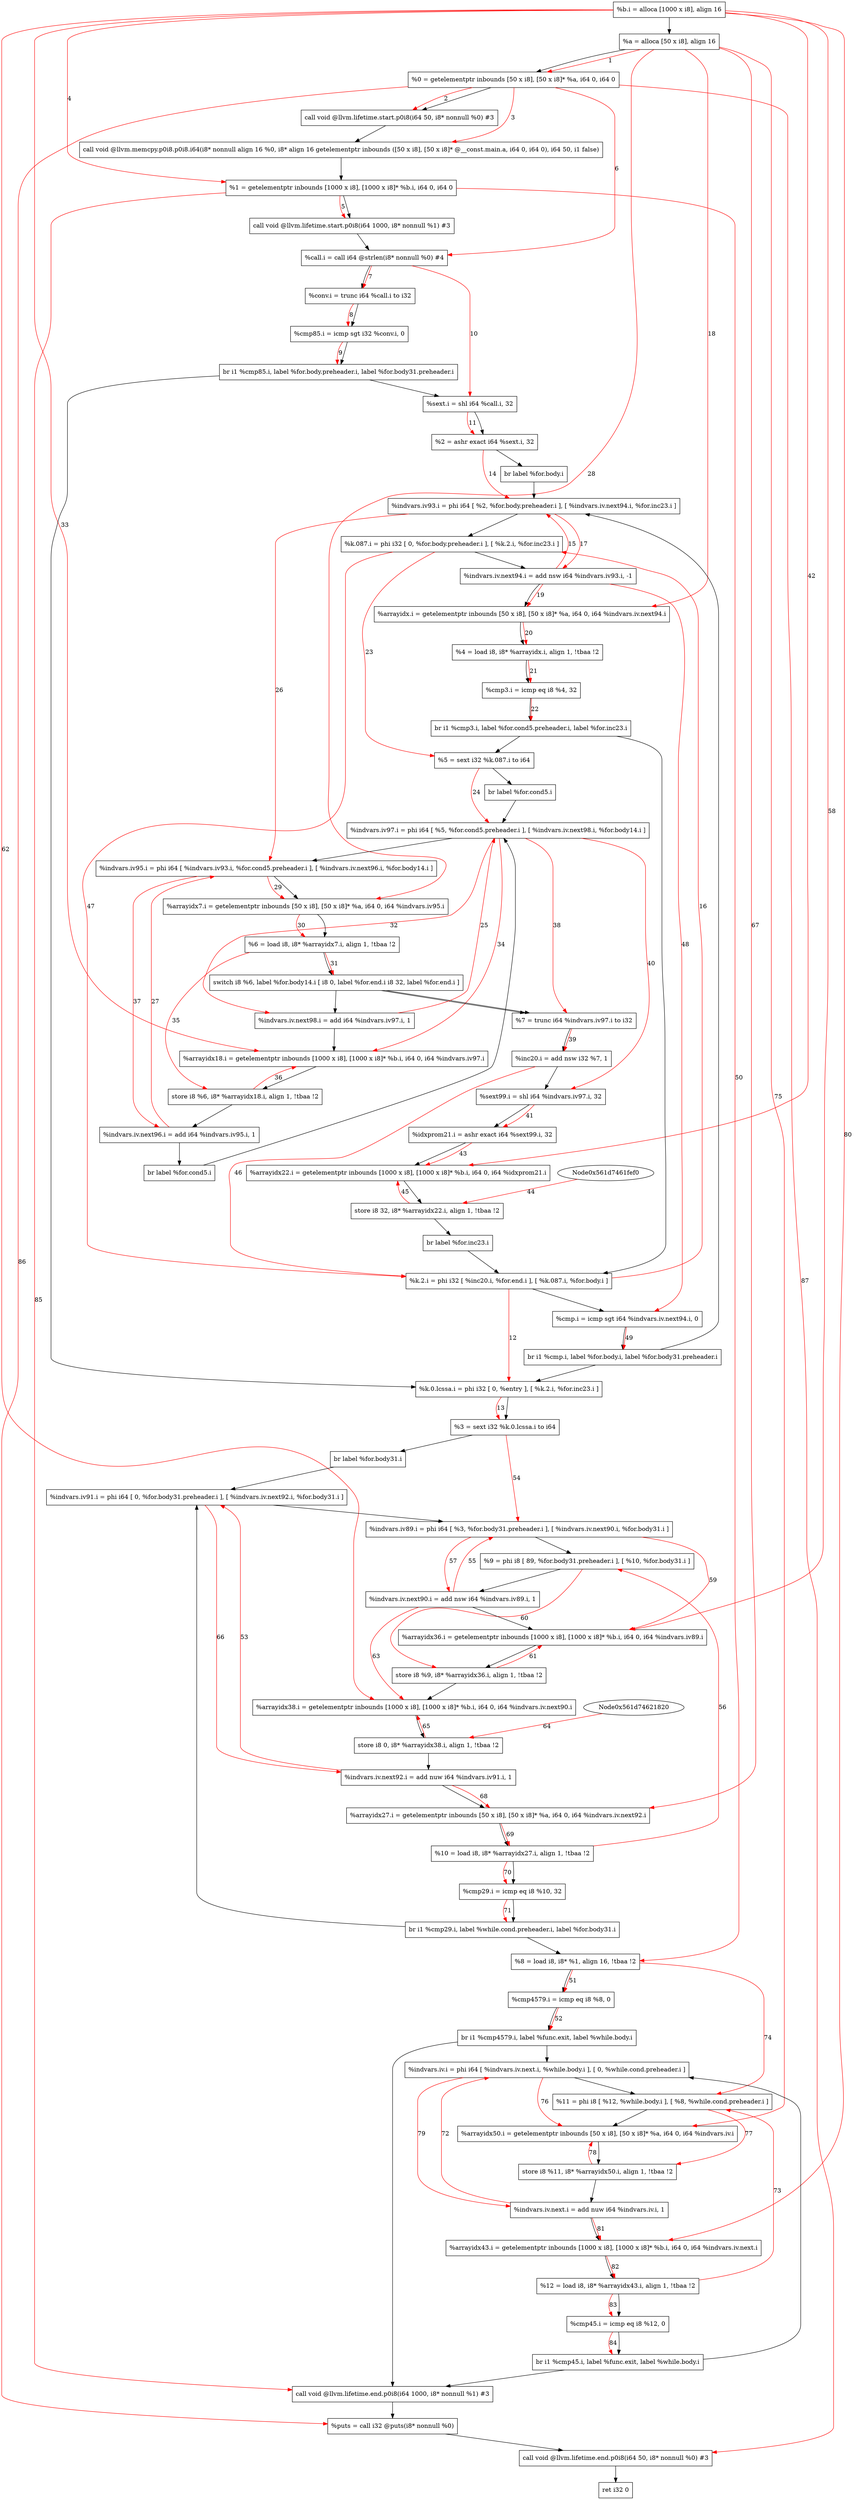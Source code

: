 digraph "CDFG for'main' function" {
	Node0x561d7461e738[shape=record, label="  %b.i = alloca [1000 x i8], align 16"]
	Node0x561d74621128[shape=record, label="  %a = alloca [50 x i8], align 16"]
	Node0x561d74624458[shape=record, label="  %0 = getelementptr inbounds [50 x i8], [50 x i8]* %a, i64 0, i64 0"]
	Node0x561d746245d8[shape=record, label="  call void @llvm.lifetime.start.p0i8(i64 50, i8* nonnull %0) #3"]
	Node0x561d74624d38[shape=record, label="  call void @llvm.memcpy.p0i8.p0i8.i64(i8* nonnull align 16 %0, i8* align 16 getelementptr inbounds ([50 x i8], [50 x i8]* @__const.main.a, i64 0, i64 0), i64 50, i1 false)"]
	Node0x561d74624e28[shape=record, label="  %1 = getelementptr inbounds [1000 x i8], [1000 x i8]* %b.i, i64 0, i64 0"]
	Node0x561d74624f58[shape=record, label="  call void @llvm.lifetime.start.p0i8(i64 1000, i8* nonnull %1) #3"]
	Node0x561d74625070[shape=record, label="  %call.i = call i64 @strlen(i8* nonnull %0) #4"]
	Node0x561d74625128[shape=record, label="  %conv.i = trunc i64 %call.i to i32"]
	Node0x561d746251c0[shape=record, label="  %cmp85.i = icmp sgt i32 %conv.i, 0"]
	Node0x561d74625438[shape=record, label="  br i1 %cmp85.i, label %for.body.preheader.i, label %for.body31.preheader.i"]
	Node0x561d746254e0[shape=record, label="  %sext.i = shl i64 %call.i, 32"]
	Node0x561d74625550[shape=record, label="  %2 = ashr exact i64 %sext.i, 32"]
	Node0x561d74625628[shape=record, label="  br label %for.body.i"]
	Node0x561d74625788[shape=record, label="  %k.0.lcssa.i = phi i32 [ 0, %entry ], [ %k.2.i, %for.inc23.i ]"]
	Node0x561d74625868[shape=record, label="  %3 = sext i32 %k.0.lcssa.i to i64"]
	Node0x561d74625b48[shape=record, label="  br label %for.body31.i"]
	Node0x561d74625bf8[shape=record, label="  %indvars.iv93.i = phi i64 [ %2, %for.body.preheader.i ], [ %indvars.iv.next94.i, %for.inc23.i ]"]
	Node0x561d74625cf8[shape=record, label="  %k.087.i = phi i32 [ 0, %for.body.preheader.i ], [ %k.2.i, %for.inc23.i ]"]
	Node0x561d74625de0[shape=record, label="  %indvars.iv.next94.i = add nsw i64 %indvars.iv93.i, -1"]
	Node0x561d74625e68[shape=record, label="  %arrayidx.i = getelementptr inbounds [50 x i8], [50 x i8]* %a, i64 0, i64 %indvars.iv.next94.i"]
	Node0x561d74625288[shape=record, label="  %4 = load i8, i8* %arrayidx.i, align 1, !tbaa !2"]
	Node0x561d74625f40[shape=record, label="  %cmp3.i = icmp eq i8 %4, 32"]
	Node0x561d74626098[shape=record, label="  br i1 %cmp3.i, label %for.cond5.preheader.i, label %for.inc23.i"]
	Node0x561d74625fe8[shape=record, label="  %5 = sext i32 %k.087.i to i64"]
	Node0x561d746261a8[shape=record, label="  br label %for.cond5.i"]
	Node0x561d74626308[shape=record, label="  %indvars.iv97.i = phi i64 [ %5, %for.cond5.preheader.i ], [ %indvars.iv.next98.i, %for.body14.i ]"]
	Node0x561d746264e8[shape=record, label="  %indvars.iv95.i = phi i64 [ %indvars.iv93.i, %for.cond5.preheader.i ], [ %indvars.iv.next96.i, %for.body14.i ]"]
	Node0x561d746265c8[shape=record, label="  %arrayidx7.i = getelementptr inbounds [50 x i8], [50 x i8]* %a, i64 0, i64 %indvars.iv95.i"]
	Node0x561d74626668[shape=record, label="  %6 = load i8, i8* %arrayidx7.i, align 1, !tbaa !2"]
	Node0x561d74626ab8[shape=record, label="  switch i8 %6, label %for.body14.i [
    i8 0, label %for.end.i
    i8 32, label %for.end.i
  ]"]
	Node0x561d74626c00[shape=record, label="  %indvars.iv.next98.i = add i64 %indvars.iv97.i, 1"]
	Node0x561d74626c88[shape=record, label="  %arrayidx18.i = getelementptr inbounds [1000 x i8], [1000 x i8]* %b.i, i64 0, i64 %indvars.iv97.i"]
	Node0x561d74626d10[shape=record, label="  store i8 %6, i8* %arrayidx18.i, align 1, !tbaa !2"]
	Node0x561d74626d90[shape=record, label="  %indvars.iv.next96.i = add i64 %indvars.iv95.i, 1"]
	Node0x561d74626478[shape=record, label="  br label %for.cond5.i"]
	Node0x561d74626a68[shape=record, label="  %7 = trunc i64 %indvars.iv97.i to i32"]
	Node0x561d74626e00[shape=record, label="  %inc20.i = add nsw i32 %7, 1"]
	Node0x561d74626e70[shape=record, label="  %sext99.i = shl i64 %indvars.iv97.i, 32"]
	Node0x561d74626ee0[shape=record, label="  %idxprom21.i = ashr exact i64 %sext99.i, 32"]
	Node0x561d74626f68[shape=record, label="  %arrayidx22.i = getelementptr inbounds [1000 x i8], [1000 x i8]* %b.i, i64 0, i64 %idxprom21.i"]
	Node0x561d74627020[shape=record, label="  store i8 32, i8* %arrayidx22.i, align 1, !tbaa !2"]
	Node0x561d74626148[shape=record, label="  br label %for.inc23.i"]
	Node0x561d74627078[shape=record, label="  %k.2.i = phi i32 [ %inc20.i, %for.end.i ], [ %k.087.i, %for.body.i ]"]
	Node0x561d74627170[shape=record, label="  %cmp.i = icmp sgt i64 %indvars.iv.next94.i, 0"]
	Node0x561d746271f8[shape=record, label="  br i1 %cmp.i, label %for.body.i, label %for.body31.preheader.i"]
	Node0x561d74625388[shape=record, label="  %8 = load i8, i8* %1, align 16, !tbaa !2"]
	Node0x561d74627370[shape=record, label="  %cmp4579.i = icmp eq i8 %8, 0"]
	Node0x561d74622648[shape=record, label="  br i1 %cmp4579.i, label %func.exit, label %while.body.i"]
	Node0x561d746226f8[shape=record, label="  %indvars.iv91.i = phi i64 [ 0, %for.body31.preheader.i ], [ %indvars.iv.next92.i, %for.body31.i ]"]
	Node0x561d746228a8[shape=record, label="  %indvars.iv89.i = phi i64 [ %3, %for.body31.preheader.i ], [ %indvars.iv.next90.i, %for.body31.i ]"]
	Node0x561d74622a18[shape=record, label="  %9 = phi i8 [ 89, %for.body31.preheader.i ], [ %10, %for.body31.i ]"]
	Node0x561d74622ae0[shape=record, label="  %indvars.iv.next90.i = add nsw i64 %indvars.iv89.i, 1"]
	Node0x561d74622b68[shape=record, label="  %arrayidx36.i = getelementptr inbounds [1000 x i8], [1000 x i8]* %b.i, i64 0, i64 %indvars.iv89.i"]
	Node0x561d74622bf0[shape=record, label="  store i8 %9, i8* %arrayidx36.i, align 1, !tbaa !2"]
	Node0x561d74622ce8[shape=record, label="  %arrayidx38.i = getelementptr inbounds [1000 x i8], [1000 x i8]* %b.i, i64 0, i64 %indvars.iv.next90.i"]
	Node0x561d74628420[shape=record, label="  store i8 0, i8* %arrayidx38.i, align 1, !tbaa !2"]
	Node0x561d746284a0[shape=record, label="  %indvars.iv.next92.i = add nuw i64 %indvars.iv91.i, 1"]
	Node0x561d74628528[shape=record, label="  %arrayidx27.i = getelementptr inbounds [50 x i8], [50 x i8]* %a, i64 0, i64 %indvars.iv.next92.i"]
	Node0x561d74625ae8[shape=record, label="  %10 = load i8, i8* %arrayidx27.i, align 1, !tbaa !2"]
	Node0x561d746285b0[shape=record, label="  %cmp29.i = icmp eq i8 %10, 32"]
	Node0x561d74628638[shape=record, label="  br i1 %cmp29.i, label %while.cond.preheader.i, label %for.body31.i"]
	Node0x561d746286b8[shape=record, label="  %indvars.iv.i = phi i64 [ %indvars.iv.next.i, %while.body.i ], [ 0, %while.cond.preheader.i ]"]
	Node0x561d746287b8[shape=record, label="  %11 = phi i8 [ %12, %while.body.i ], [ %8, %while.cond.preheader.i ]"]
	Node0x561d74628898[shape=record, label="  %arrayidx50.i = getelementptr inbounds [50 x i8], [50 x i8]* %a, i64 0, i64 %indvars.iv.i"]
	Node0x561d74628920[shape=record, label="  store i8 %11, i8* %arrayidx50.i, align 1, !tbaa !2"]
	Node0x561d746289a0[shape=record, label="  %indvars.iv.next.i = add nuw i64 %indvars.iv.i, 1"]
	Node0x561d74629078[shape=record, label="  %arrayidx43.i = getelementptr inbounds [1000 x i8], [1000 x i8]* %b.i, i64 0, i64 %indvars.iv.next.i"]
	Node0x561d746262b8[shape=record, label="  %12 = load i8, i8* %arrayidx43.i, align 1, !tbaa !2"]
	Node0x561d74629100[shape=record, label="  %cmp45.i = icmp eq i8 %12, 0"]
	Node0x561d74629188[shape=record, label="  br i1 %cmp45.i, label %func.exit, label %while.body.i"]
	Node0x561d74629258[shape=record, label="  call void @llvm.lifetime.end.p0i8(i64 1000, i8* nonnull %1) #3"]
	Node0x561d746293c0[shape=record, label="  %puts = call i32 @puts(i8* nonnull %0)"]
	Node0x561d74629508[shape=record, label="  call void @llvm.lifetime.end.p0i8(i64 50, i8* nonnull %0) #3"]
	Node0x561d74622838[shape=record, label="  ret i32 0"]
	Node0x561d7461e738 -> Node0x561d74621128
	Node0x561d74621128 -> Node0x561d74624458
	Node0x561d74624458 -> Node0x561d746245d8
	Node0x561d746245d8 -> Node0x561d74624d38
	Node0x561d74624d38 -> Node0x561d74624e28
	Node0x561d74624e28 -> Node0x561d74624f58
	Node0x561d74624f58 -> Node0x561d74625070
	Node0x561d74625070 -> Node0x561d74625128
	Node0x561d74625128 -> Node0x561d746251c0
	Node0x561d746251c0 -> Node0x561d74625438
	Node0x561d74625438 -> Node0x561d746254e0
	Node0x561d74625438 -> Node0x561d74625788
	Node0x561d746254e0 -> Node0x561d74625550
	Node0x561d74625550 -> Node0x561d74625628
	Node0x561d74625628 -> Node0x561d74625bf8
	Node0x561d74625788 -> Node0x561d74625868
	Node0x561d74625868 -> Node0x561d74625b48
	Node0x561d74625b48 -> Node0x561d746226f8
	Node0x561d74625bf8 -> Node0x561d74625cf8
	Node0x561d74625cf8 -> Node0x561d74625de0
	Node0x561d74625de0 -> Node0x561d74625e68
	Node0x561d74625e68 -> Node0x561d74625288
	Node0x561d74625288 -> Node0x561d74625f40
	Node0x561d74625f40 -> Node0x561d74626098
	Node0x561d74626098 -> Node0x561d74625fe8
	Node0x561d74626098 -> Node0x561d74627078
	Node0x561d74625fe8 -> Node0x561d746261a8
	Node0x561d746261a8 -> Node0x561d74626308
	Node0x561d74626308 -> Node0x561d746264e8
	Node0x561d746264e8 -> Node0x561d746265c8
	Node0x561d746265c8 -> Node0x561d74626668
	Node0x561d74626668 -> Node0x561d74626ab8
	Node0x561d74626ab8 -> Node0x561d74626c00
	Node0x561d74626ab8 -> Node0x561d74626a68
	Node0x561d74626ab8 -> Node0x561d74626a68
	Node0x561d74626c00 -> Node0x561d74626c88
	Node0x561d74626c88 -> Node0x561d74626d10
	Node0x561d74626d10 -> Node0x561d74626d90
	Node0x561d74626d90 -> Node0x561d74626478
	Node0x561d74626478 -> Node0x561d74626308
	Node0x561d74626a68 -> Node0x561d74626e00
	Node0x561d74626e00 -> Node0x561d74626e70
	Node0x561d74626e70 -> Node0x561d74626ee0
	Node0x561d74626ee0 -> Node0x561d74626f68
	Node0x561d74626f68 -> Node0x561d74627020
	Node0x561d74627020 -> Node0x561d74626148
	Node0x561d74626148 -> Node0x561d74627078
	Node0x561d74627078 -> Node0x561d74627170
	Node0x561d74627170 -> Node0x561d746271f8
	Node0x561d746271f8 -> Node0x561d74625bf8
	Node0x561d746271f8 -> Node0x561d74625788
	Node0x561d74625388 -> Node0x561d74627370
	Node0x561d74627370 -> Node0x561d74622648
	Node0x561d74622648 -> Node0x561d74629258
	Node0x561d74622648 -> Node0x561d746286b8
	Node0x561d746226f8 -> Node0x561d746228a8
	Node0x561d746228a8 -> Node0x561d74622a18
	Node0x561d74622a18 -> Node0x561d74622ae0
	Node0x561d74622ae0 -> Node0x561d74622b68
	Node0x561d74622b68 -> Node0x561d74622bf0
	Node0x561d74622bf0 -> Node0x561d74622ce8
	Node0x561d74622ce8 -> Node0x561d74628420
	Node0x561d74628420 -> Node0x561d746284a0
	Node0x561d746284a0 -> Node0x561d74628528
	Node0x561d74628528 -> Node0x561d74625ae8
	Node0x561d74625ae8 -> Node0x561d746285b0
	Node0x561d746285b0 -> Node0x561d74628638
	Node0x561d74628638 -> Node0x561d74625388
	Node0x561d74628638 -> Node0x561d746226f8
	Node0x561d746286b8 -> Node0x561d746287b8
	Node0x561d746287b8 -> Node0x561d74628898
	Node0x561d74628898 -> Node0x561d74628920
	Node0x561d74628920 -> Node0x561d746289a0
	Node0x561d746289a0 -> Node0x561d74629078
	Node0x561d74629078 -> Node0x561d746262b8
	Node0x561d746262b8 -> Node0x561d74629100
	Node0x561d74629100 -> Node0x561d74629188
	Node0x561d74629188 -> Node0x561d74629258
	Node0x561d74629188 -> Node0x561d746286b8
	Node0x561d74629258 -> Node0x561d746293c0
	Node0x561d746293c0 -> Node0x561d74629508
	Node0x561d74629508 -> Node0x561d74622838
edge [color=red]
	Node0x561d74621128 -> Node0x561d74624458[label="1"]
	Node0x561d74624458 -> Node0x561d746245d8[label="2"]
	Node0x561d74624458 -> Node0x561d74624d38[label="3"]
	Node0x561d7461e738 -> Node0x561d74624e28[label="4"]
	Node0x561d74624e28 -> Node0x561d74624f58[label="5"]
	Node0x561d74624458 -> Node0x561d74625070[label="6"]
	Node0x561d74625070 -> Node0x561d74625128[label="7"]
	Node0x561d74625128 -> Node0x561d746251c0[label="8"]
	Node0x561d746251c0 -> Node0x561d74625438[label="9"]
	Node0x561d74625070 -> Node0x561d746254e0[label="10"]
	Node0x561d746254e0 -> Node0x561d74625550[label="11"]
	Node0x561d74627078 -> Node0x561d74625788[label="12"]
	Node0x561d74625788 -> Node0x561d74625868[label="13"]
	Node0x561d74625550 -> Node0x561d74625bf8[label="14"]
	Node0x561d74625de0 -> Node0x561d74625bf8[label="15"]
	Node0x561d74627078 -> Node0x561d74625cf8[label="16"]
	Node0x561d74625bf8 -> Node0x561d74625de0[label="17"]
	Node0x561d74621128 -> Node0x561d74625e68[label="18"]
	Node0x561d74625de0 -> Node0x561d74625e68[label="19"]
	Node0x561d74625e68 -> Node0x561d74625288[label="20"]
	Node0x561d74625288 -> Node0x561d74625f40[label="21"]
	Node0x561d74625f40 -> Node0x561d74626098[label="22"]
	Node0x561d74625cf8 -> Node0x561d74625fe8[label="23"]
	Node0x561d74625fe8 -> Node0x561d74626308[label="24"]
	Node0x561d74626c00 -> Node0x561d74626308[label="25"]
	Node0x561d74625bf8 -> Node0x561d746264e8[label="26"]
	Node0x561d74626d90 -> Node0x561d746264e8[label="27"]
	Node0x561d74621128 -> Node0x561d746265c8[label="28"]
	Node0x561d746264e8 -> Node0x561d746265c8[label="29"]
	Node0x561d746265c8 -> Node0x561d74626668[label="30"]
	Node0x561d74626668 -> Node0x561d74626ab8[label="31"]
	Node0x561d74626308 -> Node0x561d74626c00[label="32"]
	Node0x561d7461e738 -> Node0x561d74626c88[label="33"]
	Node0x561d74626308 -> Node0x561d74626c88[label="34"]
	Node0x561d74626668 -> Node0x561d74626d10[label="35"]
	Node0x561d74626d10 -> Node0x561d74626c88[label="36"]
	Node0x561d746264e8 -> Node0x561d74626d90[label="37"]
	Node0x561d74626308 -> Node0x561d74626a68[label="38"]
	Node0x561d74626a68 -> Node0x561d74626e00[label="39"]
	Node0x561d74626308 -> Node0x561d74626e70[label="40"]
	Node0x561d74626e70 -> Node0x561d74626ee0[label="41"]
	Node0x561d7461e738 -> Node0x561d74626f68[label="42"]
	Node0x561d74626ee0 -> Node0x561d74626f68[label="43"]
	Node0x561d7461fef0 -> Node0x561d74627020[label="44"]
	Node0x561d74627020 -> Node0x561d74626f68[label="45"]
	Node0x561d74626e00 -> Node0x561d74627078[label="46"]
	Node0x561d74625cf8 -> Node0x561d74627078[label="47"]
	Node0x561d74625de0 -> Node0x561d74627170[label="48"]
	Node0x561d74627170 -> Node0x561d746271f8[label="49"]
	Node0x561d74624e28 -> Node0x561d74625388[label="50"]
	Node0x561d74625388 -> Node0x561d74627370[label="51"]
	Node0x561d74627370 -> Node0x561d74622648[label="52"]
	Node0x561d746284a0 -> Node0x561d746226f8[label="53"]
	Node0x561d74625868 -> Node0x561d746228a8[label="54"]
	Node0x561d74622ae0 -> Node0x561d746228a8[label="55"]
	Node0x561d74625ae8 -> Node0x561d74622a18[label="56"]
	Node0x561d746228a8 -> Node0x561d74622ae0[label="57"]
	Node0x561d7461e738 -> Node0x561d74622b68[label="58"]
	Node0x561d746228a8 -> Node0x561d74622b68[label="59"]
	Node0x561d74622a18 -> Node0x561d74622bf0[label="60"]
	Node0x561d74622bf0 -> Node0x561d74622b68[label="61"]
	Node0x561d7461e738 -> Node0x561d74622ce8[label="62"]
	Node0x561d74622ae0 -> Node0x561d74622ce8[label="63"]
	Node0x561d74621820 -> Node0x561d74628420[label="64"]
	Node0x561d74628420 -> Node0x561d74622ce8[label="65"]
	Node0x561d746226f8 -> Node0x561d746284a0[label="66"]
	Node0x561d74621128 -> Node0x561d74628528[label="67"]
	Node0x561d746284a0 -> Node0x561d74628528[label="68"]
	Node0x561d74628528 -> Node0x561d74625ae8[label="69"]
	Node0x561d74625ae8 -> Node0x561d746285b0[label="70"]
	Node0x561d746285b0 -> Node0x561d74628638[label="71"]
	Node0x561d746289a0 -> Node0x561d746286b8[label="72"]
	Node0x561d746262b8 -> Node0x561d746287b8[label="73"]
	Node0x561d74625388 -> Node0x561d746287b8[label="74"]
	Node0x561d74621128 -> Node0x561d74628898[label="75"]
	Node0x561d746286b8 -> Node0x561d74628898[label="76"]
	Node0x561d746287b8 -> Node0x561d74628920[label="77"]
	Node0x561d74628920 -> Node0x561d74628898[label="78"]
	Node0x561d746286b8 -> Node0x561d746289a0[label="79"]
	Node0x561d7461e738 -> Node0x561d74629078[label="80"]
	Node0x561d746289a0 -> Node0x561d74629078[label="81"]
	Node0x561d74629078 -> Node0x561d746262b8[label="82"]
	Node0x561d746262b8 -> Node0x561d74629100[label="83"]
	Node0x561d74629100 -> Node0x561d74629188[label="84"]
	Node0x561d74624e28 -> Node0x561d74629258[label="85"]
	Node0x561d74624458 -> Node0x561d746293c0[label="86"]
	Node0x561d74624458 -> Node0x561d74629508[label="87"]
}
